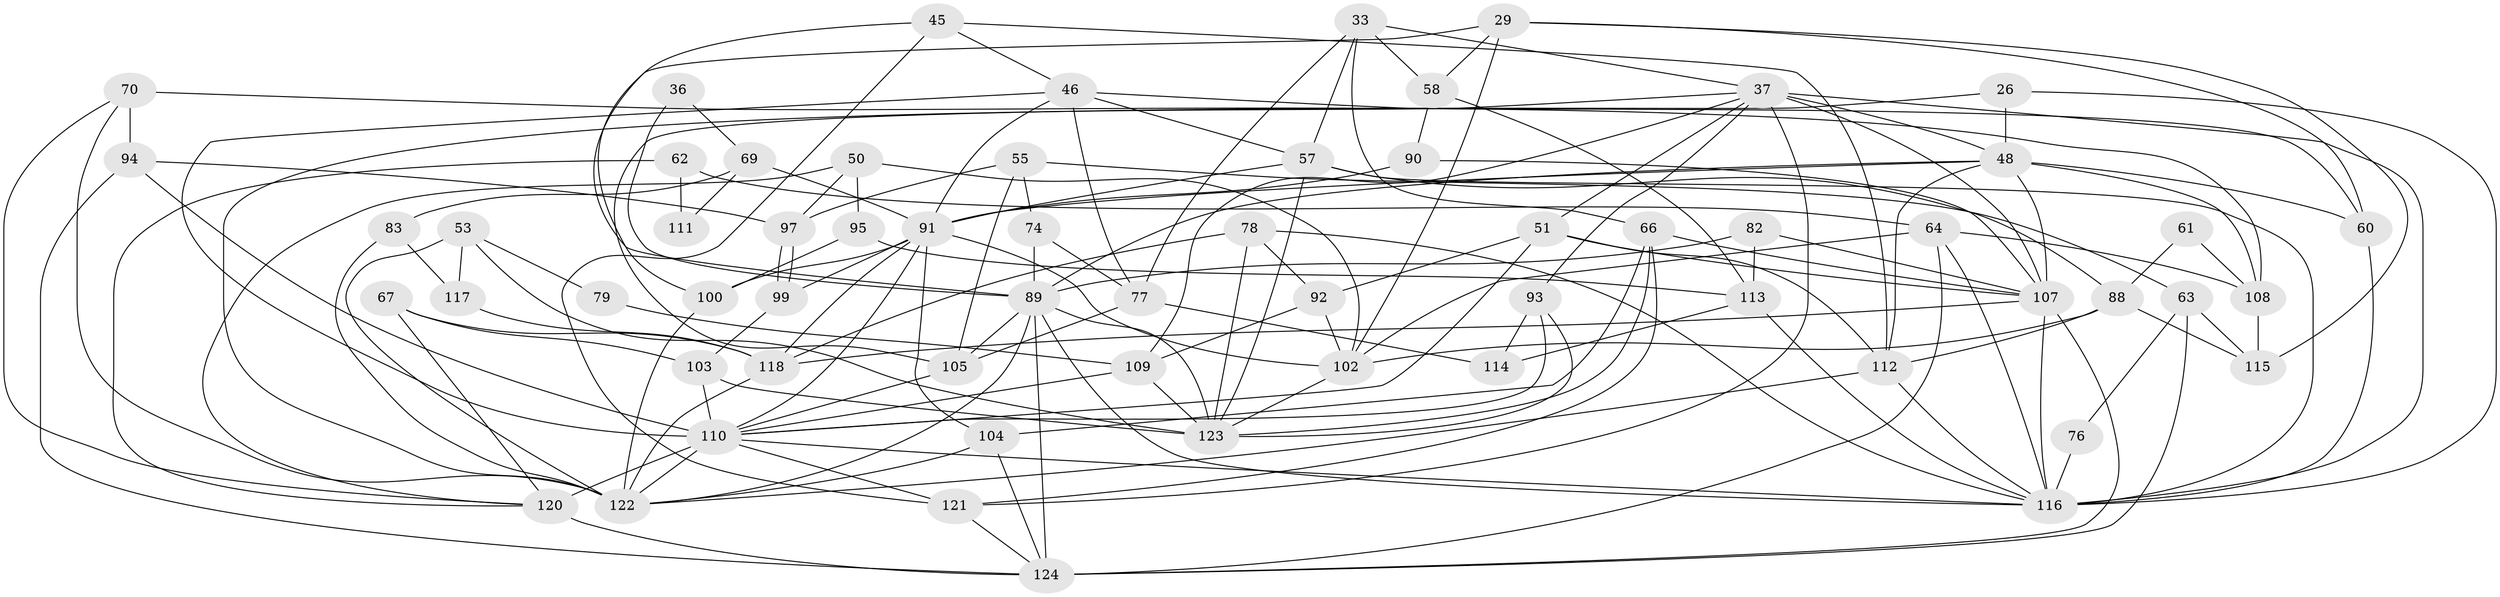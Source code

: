 // original degree distribution, {3: 0.3225806451612903, 4: 0.3225806451612903, 6: 0.056451612903225805, 5: 0.13709677419354838, 2: 0.08870967741935484, 7: 0.056451612903225805, 9: 0.016129032258064516}
// Generated by graph-tools (version 1.1) at 2025/51/03/09/25 04:51:48]
// undirected, 62 vertices, 156 edges
graph export_dot {
graph [start="1"]
  node [color=gray90,style=filled];
  26;
  29 [super="+27"];
  33;
  36;
  37 [super="+4+23"];
  45;
  46 [super="+25"];
  48 [super="+35"];
  50;
  51 [super="+44"];
  53;
  55;
  57 [super="+5+34+40+52"];
  58;
  60 [super="+7"];
  61;
  62 [super="+15"];
  63;
  64 [super="+16"];
  66 [super="+21"];
  67;
  69;
  70;
  74;
  76;
  77;
  78;
  79;
  82;
  83;
  88 [super="+75"];
  89 [super="+24+86+49"];
  90;
  91 [super="+42+56"];
  92;
  93;
  94 [super="+65"];
  95;
  97;
  99;
  100 [super="+59"];
  102 [super="+11+38+31"];
  103;
  104;
  105 [super="+22"];
  107 [super="+87+81"];
  108;
  109;
  110 [super="+19+96"];
  111;
  112 [super="+13+20"];
  113 [super="+12"];
  114;
  115;
  116 [super="+98+54"];
  117;
  118 [super="+80"];
  120 [super="+101+9"];
  121 [super="+41"];
  122 [super="+106+85"];
  123 [super="+71+73"];
  124 [super="+119+68"];
  26 -- 48;
  26 -- 105;
  26 -- 116;
  29 -- 115;
  29 -- 60;
  29 -- 58;
  29 -- 100;
  29 -- 102;
  33 -- 58;
  33 -- 77;
  33 -- 57;
  33 -- 66;
  33 -- 37;
  36 -- 89;
  36 -- 69;
  37 -- 93;
  37 -- 109;
  37 -- 48 [weight=3];
  37 -- 116 [weight=2];
  37 -- 121;
  37 -- 122 [weight=3];
  37 -- 51;
  37 -- 107;
  45 -- 46;
  45 -- 112;
  45 -- 89;
  45 -- 121;
  46 -- 91;
  46 -- 60 [weight=2];
  46 -- 77;
  46 -- 110;
  46 -- 57;
  48 -- 112;
  48 -- 108;
  48 -- 60;
  48 -- 107;
  48 -- 89;
  48 -- 91;
  50 -- 97;
  50 -- 95;
  50 -- 120;
  50 -- 102;
  51 -- 92;
  51 -- 110;
  51 -- 112;
  51 -- 107;
  53 -- 122;
  53 -- 79;
  53 -- 117;
  53 -- 123;
  55 -- 74;
  55 -- 97;
  55 -- 63;
  55 -- 105;
  57 -- 123 [weight=2];
  57 -- 116 [weight=3];
  57 -- 88;
  57 -- 91;
  58 -- 90;
  58 -- 113;
  60 -- 116;
  61 -- 108;
  61 -- 88;
  62 -- 64;
  62 -- 120;
  62 -- 111;
  63 -- 76;
  63 -- 115;
  63 -- 124;
  64 -- 124;
  64 -- 116;
  64 -- 108;
  64 -- 102;
  66 -- 123;
  66 -- 104;
  66 -- 107;
  66 -- 121;
  67 -- 118;
  67 -- 120;
  67 -- 103;
  69 -- 83;
  69 -- 111;
  69 -- 91;
  70 -- 108;
  70 -- 94 [weight=2];
  70 -- 120;
  70 -- 122;
  74 -- 77;
  74 -- 89;
  76 -- 116;
  77 -- 105;
  77 -- 114;
  78 -- 118;
  78 -- 92;
  78 -- 116;
  78 -- 123;
  79 -- 109;
  82 -- 113;
  82 -- 107;
  82 -- 89;
  83 -- 117;
  83 -- 122;
  88 -- 112 [weight=2];
  88 -- 115;
  88 -- 102;
  89 -- 124 [weight=3];
  89 -- 123 [weight=3];
  89 -- 122 [weight=2];
  89 -- 116;
  89 -- 105;
  90 -- 107;
  90 -- 91;
  91 -- 118 [weight=3];
  91 -- 102 [weight=2];
  91 -- 99;
  91 -- 104;
  91 -- 110;
  91 -- 100;
  92 -- 109;
  92 -- 102;
  93 -- 114;
  93 -- 123;
  93 -- 110;
  94 -- 97;
  94 -- 110;
  94 -- 124;
  95 -- 100;
  95 -- 113;
  97 -- 99;
  97 -- 99;
  99 -- 103;
  100 -- 122 [weight=2];
  102 -- 123;
  103 -- 123;
  103 -- 110;
  104 -- 124;
  104 -- 122;
  105 -- 110;
  107 -- 116 [weight=2];
  107 -- 118;
  107 -- 124 [weight=2];
  108 -- 115;
  109 -- 110;
  109 -- 123;
  110 -- 120 [weight=3];
  110 -- 121;
  110 -- 122 [weight=2];
  110 -- 116;
  112 -- 116;
  112 -- 122 [weight=2];
  113 -- 114;
  113 -- 116;
  117 -- 118;
  118 -- 122;
  120 -- 124 [weight=2];
  121 -- 124;
}

